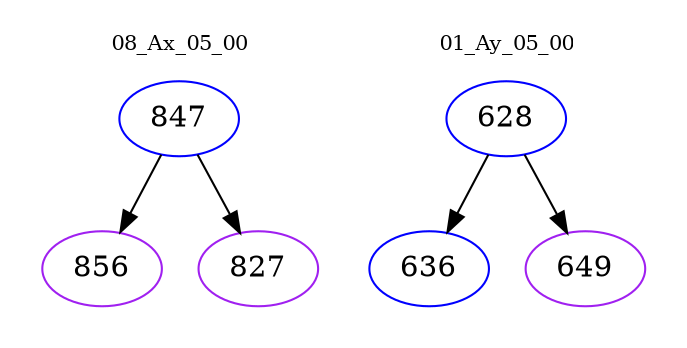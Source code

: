 digraph{
subgraph cluster_0 {
color = white
label = "08_Ax_05_00";
fontsize=10;
T0_847 [label="847", color="blue"]
T0_847 -> T0_856 [color="black"]
T0_856 [label="856", color="purple"]
T0_847 -> T0_827 [color="black"]
T0_827 [label="827", color="purple"]
}
subgraph cluster_1 {
color = white
label = "01_Ay_05_00";
fontsize=10;
T1_628 [label="628", color="blue"]
T1_628 -> T1_636 [color="black"]
T1_636 [label="636", color="blue"]
T1_628 -> T1_649 [color="black"]
T1_649 [label="649", color="purple"]
}
}
